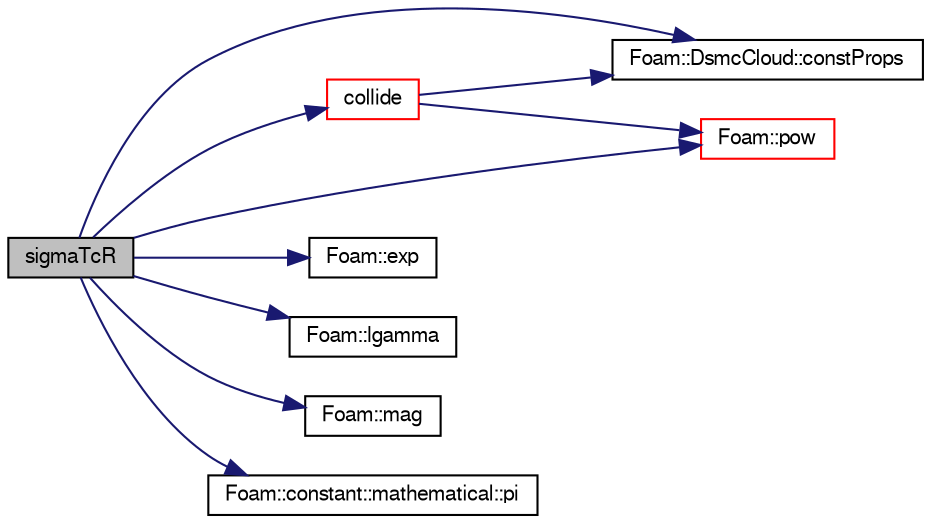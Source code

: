digraph "sigmaTcR"
{
  bgcolor="transparent";
  edge [fontname="FreeSans",fontsize="10",labelfontname="FreeSans",labelfontsize="10"];
  node [fontname="FreeSans",fontsize="10",shape=record];
  rankdir="LR";
  Node28 [label="sigmaTcR",height=0.2,width=0.4,color="black", fillcolor="grey75", style="filled", fontcolor="black"];
  Node28 -> Node29 [color="midnightblue",fontsize="10",style="solid",fontname="FreeSans"];
  Node29 [label="collide",height=0.2,width=0.4,color="red",URL="$a23706.html#af028e1d3dc9aba7d1abd7d124b8a9a27",tooltip="Apply collision. "];
  Node29 -> Node32 [color="midnightblue",fontsize="10",style="solid",fontname="FreeSans"];
  Node32 [label="Foam::DsmcCloud::constProps",height=0.2,width=0.4,color="black",URL="$a23686.html#a2b3761dd2c3d4969ca743a686175a69b",tooltip="Return all of the constant properties. "];
  Node29 -> Node34 [color="midnightblue",fontsize="10",style="solid",fontname="FreeSans"];
  Node34 [label="Foam::pow",height=0.2,width=0.4,color="red",URL="$a21124.html#a7500c8e9d27a442adc75e287de074c7c"];
  Node28 -> Node32 [color="midnightblue",fontsize="10",style="solid",fontname="FreeSans"];
  Node28 -> Node42 [color="midnightblue",fontsize="10",style="solid",fontname="FreeSans"];
  Node42 [label="Foam::exp",height=0.2,width=0.4,color="black",URL="$a21124.html#a12bca6c677fcf0977532179c3cb9bb89"];
  Node28 -> Node43 [color="midnightblue",fontsize="10",style="solid",fontname="FreeSans"];
  Node43 [label="Foam::lgamma",height=0.2,width=0.4,color="black",URL="$a21124.html#a26ec6e5e1885acc36bdb70464a4d694e"];
  Node28 -> Node44 [color="midnightblue",fontsize="10",style="solid",fontname="FreeSans"];
  Node44 [label="Foam::mag",height=0.2,width=0.4,color="black",URL="$a21124.html#a929da2a3fdcf3dacbbe0487d3a330dae"];
  Node28 -> Node45 [color="midnightblue",fontsize="10",style="solid",fontname="FreeSans"];
  Node45 [label="Foam::constant::mathematical::pi",height=0.2,width=0.4,color="black",URL="$a21162.html#a731b8788a4c01586c35266c7ca4fed04"];
  Node28 -> Node34 [color="midnightblue",fontsize="10",style="solid",fontname="FreeSans"];
}
